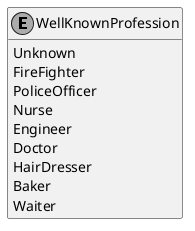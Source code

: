 ﻿@startuml
skinparam monochrome true
hide empty members

enum WellKnownProfession {
    Unknown
    FireFighter
    PoliceOfficer
    Nurse
    Engineer
    Doctor
    HairDresser
    Baker
    Waiter
}

@enduml
